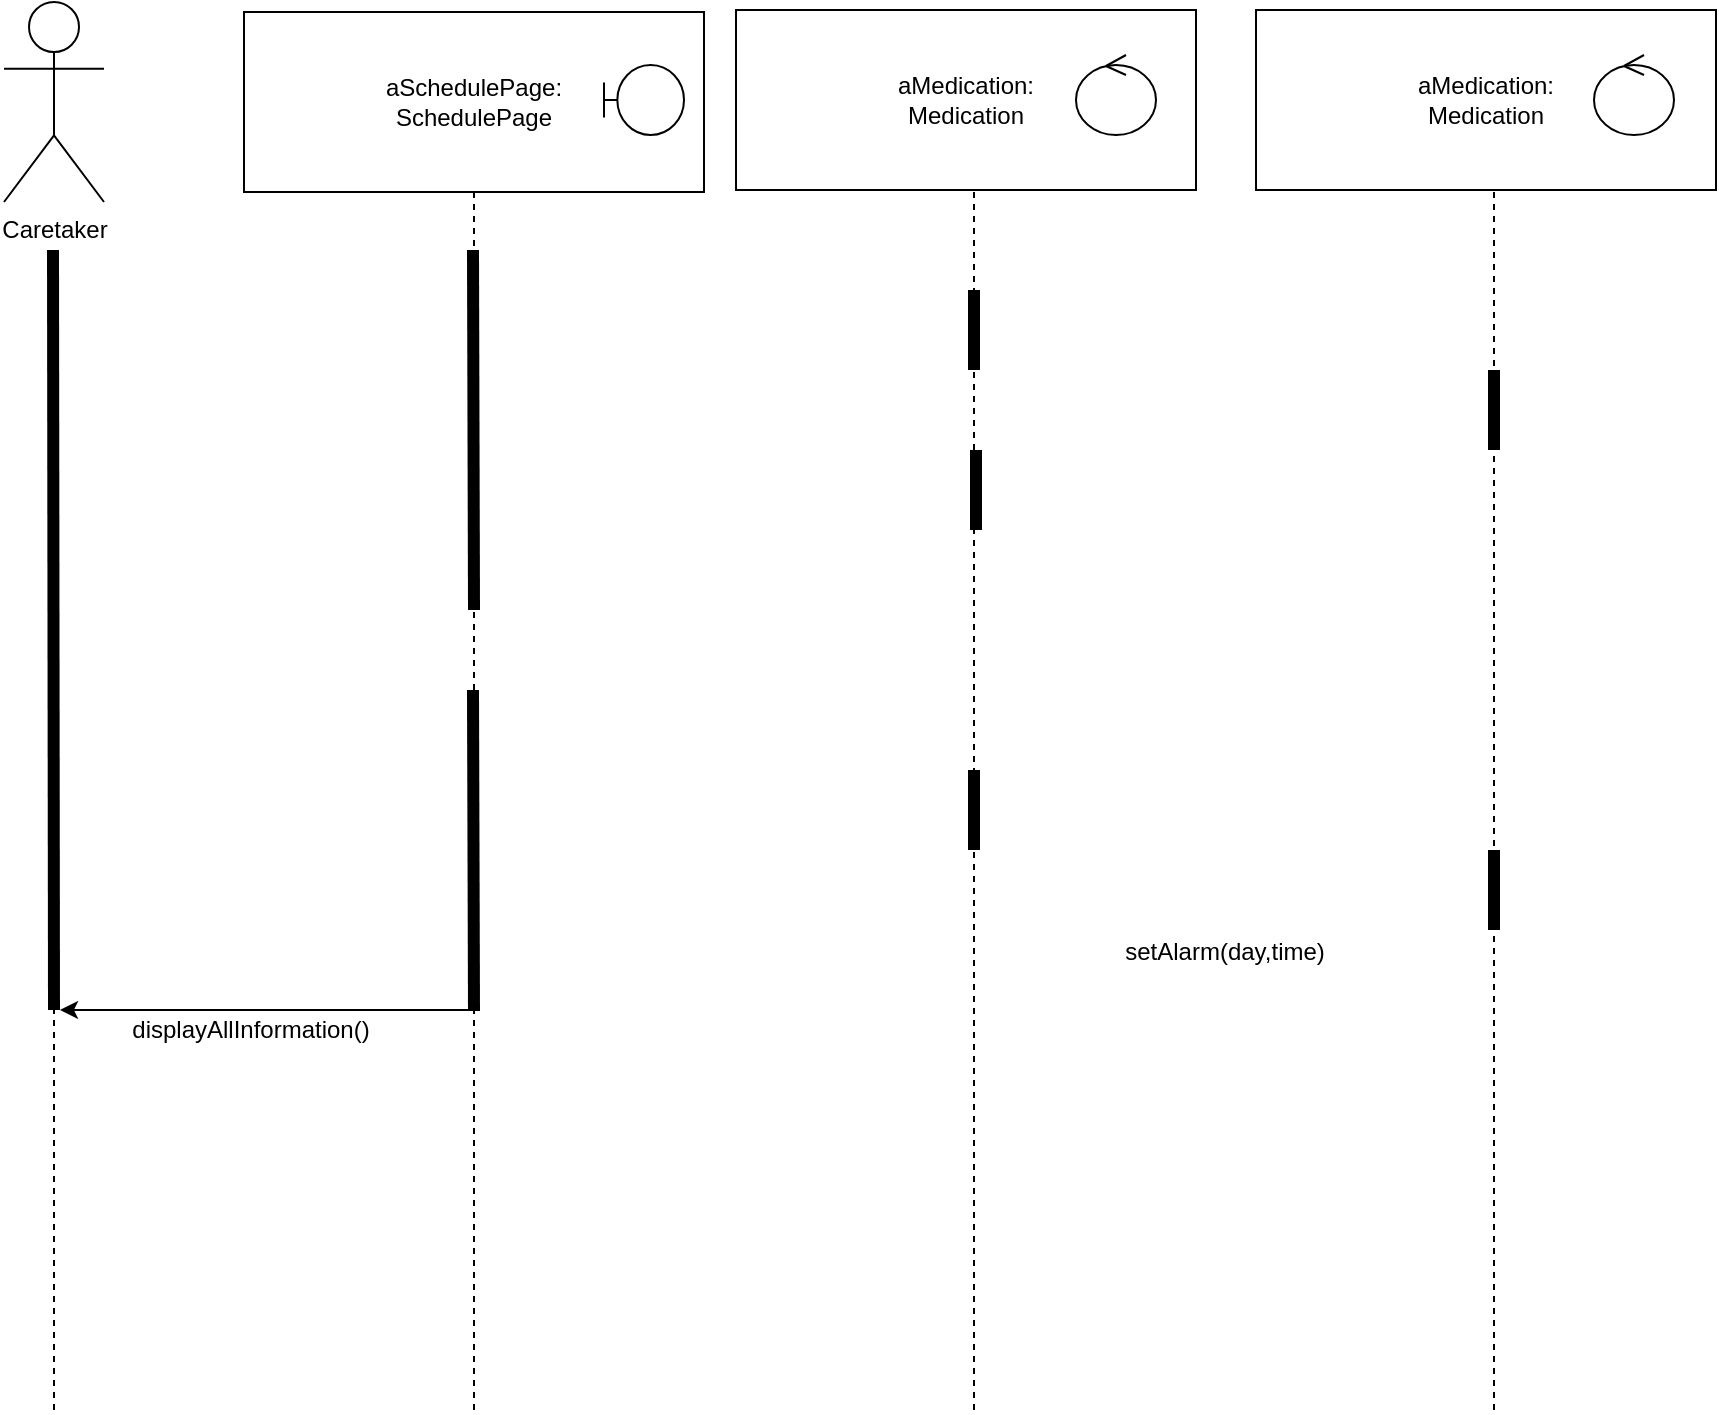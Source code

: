 <mxfile version="24.8.6">
  <diagram name="Page-1" id="e-cW1R_y-HCpv80R8FKl">
    <mxGraphModel dx="1050" dy="522" grid="1" gridSize="10" guides="1" tooltips="1" connect="1" arrows="1" fold="1" page="1" pageScale="1" pageWidth="850" pageHeight="1100" math="0" shadow="0">
      <root>
        <mxCell id="0" />
        <mxCell id="1" parent="0" />
        <mxCell id="uZ4d3hQCUZkd_1F2hXvp-1" value="aSchedulePage:&lt;div&gt;SchedulePage&lt;/div&gt;" style="html=1;whiteSpace=wrap;" parent="1" vertex="1">
          <mxGeometry x="195" y="181" width="230" height="90" as="geometry" />
        </mxCell>
        <mxCell id="uZ4d3hQCUZkd_1F2hXvp-2" value="" style="shape=umlBoundary;whiteSpace=wrap;html=1;" parent="1" vertex="1">
          <mxGeometry x="375" y="207.5" width="40" height="35" as="geometry" />
        </mxCell>
        <mxCell id="uZ4d3hQCUZkd_1F2hXvp-3" value="aMedication:&lt;div&gt;Medication&lt;/div&gt;" style="html=1;whiteSpace=wrap;" parent="1" vertex="1">
          <mxGeometry x="441" y="180" width="230" height="90" as="geometry" />
        </mxCell>
        <mxCell id="uZ4d3hQCUZkd_1F2hXvp-4" value="" style="ellipse;shape=umlControl;whiteSpace=wrap;html=1;" parent="1" vertex="1">
          <mxGeometry x="611" y="202.5" width="40" height="40" as="geometry" />
        </mxCell>
        <mxCell id="uZ4d3hQCUZkd_1F2hXvp-5" value="Caretaker" style="shape=umlActor;verticalLabelPosition=bottom;verticalAlign=top;html=1;" parent="1" vertex="1">
          <mxGeometry x="75" y="176" width="50" height="100" as="geometry" />
        </mxCell>
        <mxCell id="uZ4d3hQCUZkd_1F2hXvp-12" value="aMedication:&lt;div&gt;Medication&lt;/div&gt;" style="html=1;whiteSpace=wrap;" parent="1" vertex="1">
          <mxGeometry x="701" y="180" width="230" height="90" as="geometry" />
        </mxCell>
        <mxCell id="uZ4d3hQCUZkd_1F2hXvp-14" value="" style="endArrow=none;html=1;rounded=0;dashed=1;" parent="1" edge="1">
          <mxGeometry width="50" height="50" relative="1" as="geometry">
            <mxPoint x="100" y="880" as="sourcePoint" />
            <mxPoint x="100" y="300" as="targetPoint" />
          </mxGeometry>
        </mxCell>
        <mxCell id="uZ4d3hQCUZkd_1F2hXvp-15" value="" style="endArrow=none;html=1;rounded=0;dashed=1;entryX=0.5;entryY=1;entryDx=0;entryDy=0;" parent="1" target="uZ4d3hQCUZkd_1F2hXvp-1" edge="1">
          <mxGeometry width="50" height="50" relative="1" as="geometry">
            <mxPoint x="310" y="880" as="sourcePoint" />
            <mxPoint x="309.5" y="270" as="targetPoint" />
          </mxGeometry>
        </mxCell>
        <mxCell id="uZ4d3hQCUZkd_1F2hXvp-16" value="" style="endArrow=none;html=1;rounded=0;dashed=1;entryX=0.5;entryY=1;entryDx=0;entryDy=0;" parent="1" edge="1">
          <mxGeometry width="50" height="50" relative="1" as="geometry">
            <mxPoint x="560" y="880" as="sourcePoint" />
            <mxPoint x="560" y="271" as="targetPoint" />
          </mxGeometry>
        </mxCell>
        <mxCell id="uZ4d3hQCUZkd_1F2hXvp-17" value="" style="endArrow=none;html=1;rounded=0;dashed=1;entryX=0.5;entryY=1;entryDx=0;entryDy=0;" parent="1" edge="1">
          <mxGeometry width="50" height="50" relative="1" as="geometry">
            <mxPoint x="820" y="880" as="sourcePoint" />
            <mxPoint x="820" y="270" as="targetPoint" />
          </mxGeometry>
        </mxCell>
        <mxCell id="uZ4d3hQCUZkd_1F2hXvp-18" value="" style="endArrow=none;html=1;rounded=0;strokeWidth=6;" parent="1" edge="1">
          <mxGeometry width="50" height="50" relative="1" as="geometry">
            <mxPoint x="100" y="680" as="sourcePoint" />
            <mxPoint x="99.5" y="300" as="targetPoint" />
          </mxGeometry>
        </mxCell>
        <mxCell id="uZ4d3hQCUZkd_1F2hXvp-19" value="" style="endArrow=none;html=1;rounded=0;strokeWidth=6;" parent="1" edge="1">
          <mxGeometry width="50" height="50" relative="1" as="geometry">
            <mxPoint x="310" y="480" as="sourcePoint" />
            <mxPoint x="309.5" y="300" as="targetPoint" />
          </mxGeometry>
        </mxCell>
        <mxCell id="uZ4d3hQCUZkd_1F2hXvp-22" value="" style="endArrow=none;html=1;rounded=0;strokeWidth=6;" parent="1" edge="1">
          <mxGeometry width="50" height="50" relative="1" as="geometry">
            <mxPoint x="560" y="360" as="sourcePoint" />
            <mxPoint x="560" y="320" as="targetPoint" />
          </mxGeometry>
        </mxCell>
        <mxCell id="uZ4d3hQCUZkd_1F2hXvp-26" value="" style="endArrow=none;html=1;rounded=0;strokeWidth=6;" parent="1" edge="1">
          <mxGeometry width="50" height="50" relative="1" as="geometry">
            <mxPoint x="820" y="400" as="sourcePoint" />
            <mxPoint x="820" y="360" as="targetPoint" />
          </mxGeometry>
        </mxCell>
        <mxCell id="uZ4d3hQCUZkd_1F2hXvp-28" value="" style="endArrow=none;html=1;rounded=0;strokeWidth=6;" parent="1" edge="1">
          <mxGeometry width="50" height="50" relative="1" as="geometry">
            <mxPoint x="561" y="440" as="sourcePoint" />
            <mxPoint x="561" y="400" as="targetPoint" />
          </mxGeometry>
        </mxCell>
        <mxCell id="uZ4d3hQCUZkd_1F2hXvp-35" value="" style="endArrow=none;html=1;rounded=0;strokeWidth=6;" parent="1" edge="1">
          <mxGeometry width="50" height="50" relative="1" as="geometry">
            <mxPoint x="310" y="680" as="sourcePoint" />
            <mxPoint x="309.5" y="520" as="targetPoint" />
          </mxGeometry>
        </mxCell>
        <mxCell id="uZ4d3hQCUZkd_1F2hXvp-39" value="" style="endArrow=none;html=1;rounded=0;strokeWidth=6;" parent="1" edge="1">
          <mxGeometry width="50" height="50" relative="1" as="geometry">
            <mxPoint x="560" y="600" as="sourcePoint" />
            <mxPoint x="560" y="560" as="targetPoint" />
          </mxGeometry>
        </mxCell>
        <mxCell id="uZ4d3hQCUZkd_1F2hXvp-44" value="" style="endArrow=none;html=1;rounded=0;strokeWidth=6;" parent="1" edge="1">
          <mxGeometry width="50" height="50" relative="1" as="geometry">
            <mxPoint x="820" y="640" as="sourcePoint" />
            <mxPoint x="820" y="600" as="targetPoint" />
          </mxGeometry>
        </mxCell>
        <mxCell id="uZ4d3hQCUZkd_1F2hXvp-47" value="setAlarm(day,time)" style="text;html=1;align=center;verticalAlign=middle;resizable=0;points=[];autosize=1;strokeColor=none;fillColor=none;" parent="1" vertex="1">
          <mxGeometry x="625" y="636" width="120" height="30" as="geometry" />
        </mxCell>
        <mxCell id="uZ4d3hQCUZkd_1F2hXvp-49" value="" style="endArrow=none;html=1;rounded=0;startArrow=classic;startFill=1;endFill=0;" parent="1" edge="1">
          <mxGeometry width="50" height="50" relative="1" as="geometry">
            <mxPoint x="103" y="680" as="sourcePoint" />
            <mxPoint x="313" y="680" as="targetPoint" />
          </mxGeometry>
        </mxCell>
        <mxCell id="uZ4d3hQCUZkd_1F2hXvp-50" value="displayAllInformation()" style="text;html=1;align=center;verticalAlign=middle;resizable=0;points=[];autosize=1;strokeColor=none;fillColor=none;" parent="1" vertex="1">
          <mxGeometry x="128" y="675" width="140" height="30" as="geometry" />
        </mxCell>
        <mxCell id="Z9U59-RSv3r_Wv2yS_4F-1" value="" style="ellipse;shape=umlControl;whiteSpace=wrap;html=1;" vertex="1" parent="1">
          <mxGeometry x="870" y="202.5" width="40" height="40" as="geometry" />
        </mxCell>
      </root>
    </mxGraphModel>
  </diagram>
</mxfile>
